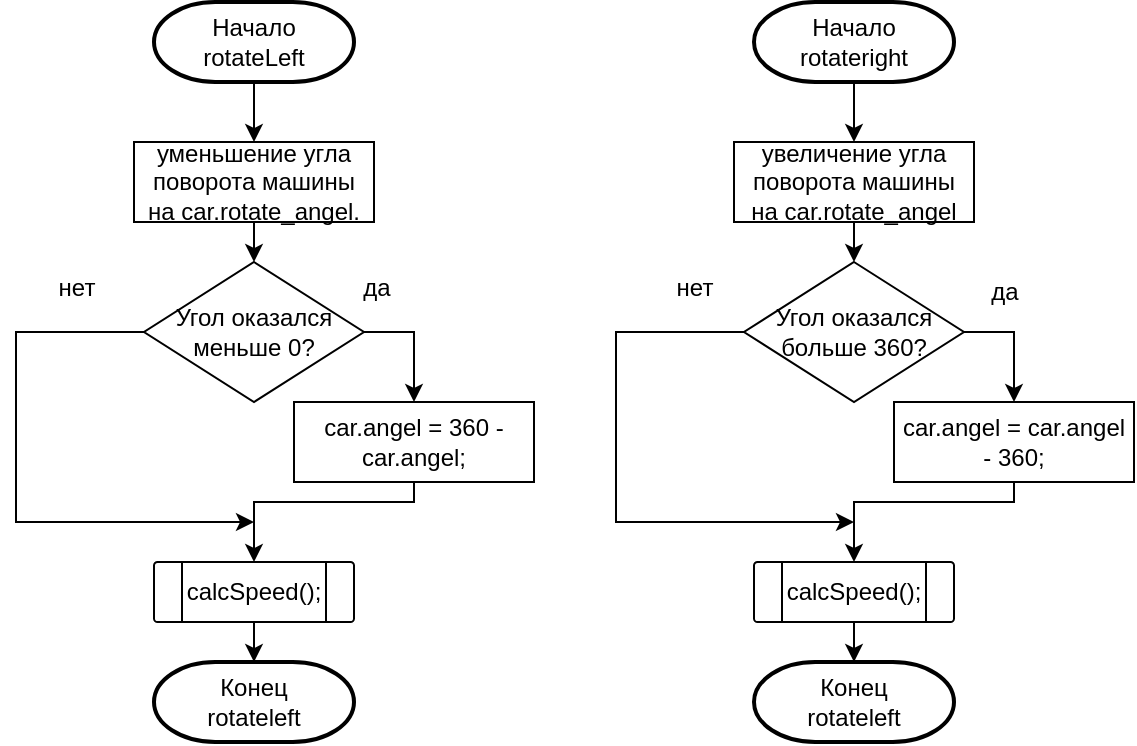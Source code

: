 <mxfile version="22.1.13" type="device">
  <diagram name="Страница — 1" id="Tw352as4noVGVlc6z3au">
    <mxGraphModel dx="1050" dy="522" grid="1" gridSize="10" guides="1" tooltips="1" connect="1" arrows="1" fold="1" page="1" pageScale="1" pageWidth="827" pageHeight="1169" math="0" shadow="0">
      <root>
        <mxCell id="0" />
        <mxCell id="1" parent="0" />
        <mxCell id="CwbjklTr63x836lTTLuU-12" style="edgeStyle=orthogonalEdgeStyle;rounded=0;orthogonalLoop=1;jettySize=auto;html=1;entryX=0.5;entryY=0;entryDx=0;entryDy=0;" edge="1" parent="1" source="CwbjklTr63x836lTTLuU-2" target="CwbjklTr63x836lTTLuU-8">
          <mxGeometry relative="1" as="geometry" />
        </mxCell>
        <mxCell id="CwbjklTr63x836lTTLuU-2" value="Начало&lt;br&gt;rotateLeft" style="strokeWidth=2;html=1;shape=mxgraph.flowchart.terminator;whiteSpace=wrap;" vertex="1" parent="1">
          <mxGeometry x="129" y="20" width="100" height="40" as="geometry" />
        </mxCell>
        <mxCell id="CwbjklTr63x836lTTLuU-3" value="Конец&lt;br&gt;rotateleft" style="strokeWidth=2;html=1;shape=mxgraph.flowchart.terminator;whiteSpace=wrap;" vertex="1" parent="1">
          <mxGeometry x="129" y="350" width="100" height="40" as="geometry" />
        </mxCell>
        <mxCell id="CwbjklTr63x836lTTLuU-5" style="edgeStyle=orthogonalEdgeStyle;rounded=0;orthogonalLoop=1;jettySize=auto;html=1;exitX=0.5;exitY=1;exitDx=0;exitDy=0;" edge="1" parent="1">
          <mxGeometry relative="1" as="geometry">
            <mxPoint x="179" y="100" as="sourcePoint" />
            <mxPoint x="179" y="100" as="targetPoint" />
          </mxGeometry>
        </mxCell>
        <mxCell id="CwbjklTr63x836lTTLuU-13" style="edgeStyle=orthogonalEdgeStyle;rounded=0;orthogonalLoop=1;jettySize=auto;html=1;exitX=0.5;exitY=1;exitDx=0;exitDy=0;entryX=0.5;entryY=0;entryDx=0;entryDy=0;" edge="1" parent="1" source="CwbjklTr63x836lTTLuU-8" target="CwbjklTr63x836lTTLuU-10">
          <mxGeometry relative="1" as="geometry" />
        </mxCell>
        <mxCell id="CwbjklTr63x836lTTLuU-8" value="уменьшение угла поворота машины&lt;br&gt;на car.rotate_angel." style="rounded=0;whiteSpace=wrap;html=1;" vertex="1" parent="1">
          <mxGeometry x="119" y="90" width="120" height="40" as="geometry" />
        </mxCell>
        <mxCell id="CwbjklTr63x836lTTLuU-14" style="edgeStyle=orthogonalEdgeStyle;rounded=0;orthogonalLoop=1;jettySize=auto;html=1;exitX=1;exitY=0.5;exitDx=0;exitDy=0;entryX=0.5;entryY=0;entryDx=0;entryDy=0;" edge="1" parent="1" source="CwbjklTr63x836lTTLuU-10" target="CwbjklTr63x836lTTLuU-11">
          <mxGeometry relative="1" as="geometry" />
        </mxCell>
        <mxCell id="CwbjklTr63x836lTTLuU-18" style="edgeStyle=orthogonalEdgeStyle;rounded=0;orthogonalLoop=1;jettySize=auto;html=1;" edge="1" parent="1" source="CwbjklTr63x836lTTLuU-10">
          <mxGeometry relative="1" as="geometry">
            <mxPoint x="179" y="280" as="targetPoint" />
            <Array as="points">
              <mxPoint x="60" y="185" />
            </Array>
          </mxGeometry>
        </mxCell>
        <mxCell id="CwbjklTr63x836lTTLuU-10" value="Угол оказался меньше 0?" style="rhombus;whiteSpace=wrap;html=1;" vertex="1" parent="1">
          <mxGeometry x="124" y="150" width="110" height="70" as="geometry" />
        </mxCell>
        <mxCell id="CwbjklTr63x836lTTLuU-17" style="edgeStyle=orthogonalEdgeStyle;rounded=0;orthogonalLoop=1;jettySize=auto;html=1;entryX=0.5;entryY=0;entryDx=0;entryDy=0;" edge="1" parent="1" source="CwbjklTr63x836lTTLuU-11" target="CwbjklTr63x836lTTLuU-16">
          <mxGeometry relative="1" as="geometry">
            <Array as="points">
              <mxPoint x="259" y="270" />
              <mxPoint x="179" y="270" />
            </Array>
          </mxGeometry>
        </mxCell>
        <mxCell id="CwbjklTr63x836lTTLuU-11" value="car.angel = 360 - car.angel;" style="rounded=0;whiteSpace=wrap;html=1;" vertex="1" parent="1">
          <mxGeometry x="199" y="220" width="120" height="40" as="geometry" />
        </mxCell>
        <mxCell id="CwbjklTr63x836lTTLuU-16" value="calcSpeed();" style="verticalLabelPosition=middle;verticalAlign=middle;html=1;shape=process;whiteSpace=wrap;rounded=1;size=0.14;arcSize=6;labelPosition=center;align=center;" vertex="1" parent="1">
          <mxGeometry x="129" y="300" width="100" height="30" as="geometry" />
        </mxCell>
        <mxCell id="CwbjklTr63x836lTTLuU-20" style="edgeStyle=orthogonalEdgeStyle;rounded=0;orthogonalLoop=1;jettySize=auto;html=1;entryX=0.5;entryY=0;entryDx=0;entryDy=0;entryPerimeter=0;" edge="1" parent="1" source="CwbjklTr63x836lTTLuU-16" target="CwbjklTr63x836lTTLuU-3">
          <mxGeometry relative="1" as="geometry" />
        </mxCell>
        <mxCell id="CwbjklTr63x836lTTLuU-21" style="edgeStyle=orthogonalEdgeStyle;rounded=0;orthogonalLoop=1;jettySize=auto;html=1;entryX=0.5;entryY=0;entryDx=0;entryDy=0;" edge="1" parent="1" source="CwbjklTr63x836lTTLuU-22" target="CwbjklTr63x836lTTLuU-26">
          <mxGeometry relative="1" as="geometry" />
        </mxCell>
        <mxCell id="CwbjklTr63x836lTTLuU-22" value="Начало&lt;br&gt;rotateright" style="strokeWidth=2;html=1;shape=mxgraph.flowchart.terminator;whiteSpace=wrap;" vertex="1" parent="1">
          <mxGeometry x="429" y="20" width="100" height="40" as="geometry" />
        </mxCell>
        <mxCell id="CwbjklTr63x836lTTLuU-23" value="Конец&lt;br&gt;rotateleft" style="strokeWidth=2;html=1;shape=mxgraph.flowchart.terminator;whiteSpace=wrap;" vertex="1" parent="1">
          <mxGeometry x="429" y="350" width="100" height="40" as="geometry" />
        </mxCell>
        <mxCell id="CwbjklTr63x836lTTLuU-24" style="edgeStyle=orthogonalEdgeStyle;rounded=0;orthogonalLoop=1;jettySize=auto;html=1;exitX=0.5;exitY=1;exitDx=0;exitDy=0;" edge="1" parent="1">
          <mxGeometry relative="1" as="geometry">
            <mxPoint x="479" y="100" as="sourcePoint" />
            <mxPoint x="479" y="100" as="targetPoint" />
          </mxGeometry>
        </mxCell>
        <mxCell id="CwbjklTr63x836lTTLuU-25" style="edgeStyle=orthogonalEdgeStyle;rounded=0;orthogonalLoop=1;jettySize=auto;html=1;exitX=0.5;exitY=1;exitDx=0;exitDy=0;entryX=0.5;entryY=0;entryDx=0;entryDy=0;" edge="1" parent="1" source="CwbjklTr63x836lTTLuU-26" target="CwbjklTr63x836lTTLuU-29">
          <mxGeometry relative="1" as="geometry" />
        </mxCell>
        <mxCell id="CwbjklTr63x836lTTLuU-26" value="увеличение угла поворота машины&lt;br&gt;на car.rotate_angel" style="rounded=0;whiteSpace=wrap;html=1;" vertex="1" parent="1">
          <mxGeometry x="419" y="90" width="120" height="40" as="geometry" />
        </mxCell>
        <mxCell id="CwbjklTr63x836lTTLuU-27" style="edgeStyle=orthogonalEdgeStyle;rounded=0;orthogonalLoop=1;jettySize=auto;html=1;exitX=1;exitY=0.5;exitDx=0;exitDy=0;entryX=0.5;entryY=0;entryDx=0;entryDy=0;" edge="1" parent="1" source="CwbjklTr63x836lTTLuU-29" target="CwbjklTr63x836lTTLuU-31">
          <mxGeometry relative="1" as="geometry" />
        </mxCell>
        <mxCell id="CwbjklTr63x836lTTLuU-28" style="edgeStyle=orthogonalEdgeStyle;rounded=0;orthogonalLoop=1;jettySize=auto;html=1;" edge="1" parent="1" source="CwbjklTr63x836lTTLuU-29">
          <mxGeometry relative="1" as="geometry">
            <mxPoint x="479" y="280" as="targetPoint" />
            <Array as="points">
              <mxPoint x="360" y="185" />
            </Array>
          </mxGeometry>
        </mxCell>
        <mxCell id="CwbjklTr63x836lTTLuU-29" value="Угол оказался больше 360?" style="rhombus;whiteSpace=wrap;html=1;" vertex="1" parent="1">
          <mxGeometry x="424" y="150" width="110" height="70" as="geometry" />
        </mxCell>
        <mxCell id="CwbjklTr63x836lTTLuU-30" style="edgeStyle=orthogonalEdgeStyle;rounded=0;orthogonalLoop=1;jettySize=auto;html=1;entryX=0.5;entryY=0;entryDx=0;entryDy=0;" edge="1" parent="1" source="CwbjklTr63x836lTTLuU-31" target="CwbjklTr63x836lTTLuU-32">
          <mxGeometry relative="1" as="geometry">
            <Array as="points">
              <mxPoint x="559" y="270" />
              <mxPoint x="479" y="270" />
            </Array>
          </mxGeometry>
        </mxCell>
        <mxCell id="CwbjklTr63x836lTTLuU-31" value="car.angel = car.angel - 360;" style="rounded=0;whiteSpace=wrap;html=1;" vertex="1" parent="1">
          <mxGeometry x="499" y="220" width="120" height="40" as="geometry" />
        </mxCell>
        <mxCell id="CwbjklTr63x836lTTLuU-32" value="calcSpeed();" style="verticalLabelPosition=middle;verticalAlign=middle;html=1;shape=process;whiteSpace=wrap;rounded=1;size=0.14;arcSize=6;labelPosition=center;align=center;" vertex="1" parent="1">
          <mxGeometry x="429" y="300" width="100" height="30" as="geometry" />
        </mxCell>
        <mxCell id="CwbjklTr63x836lTTLuU-33" style="edgeStyle=orthogonalEdgeStyle;rounded=0;orthogonalLoop=1;jettySize=auto;html=1;entryX=0.5;entryY=0;entryDx=0;entryDy=0;entryPerimeter=0;" edge="1" parent="1" source="CwbjklTr63x836lTTLuU-32" target="CwbjklTr63x836lTTLuU-23">
          <mxGeometry relative="1" as="geometry" />
        </mxCell>
        <mxCell id="CwbjklTr63x836lTTLuU-34" value="да" style="text;html=1;align=center;verticalAlign=middle;resizable=0;points=[];autosize=1;strokeColor=none;fillColor=none;" vertex="1" parent="1">
          <mxGeometry x="220" y="148" width="40" height="30" as="geometry" />
        </mxCell>
        <mxCell id="CwbjklTr63x836lTTLuU-35" value="нет" style="text;html=1;align=center;verticalAlign=middle;resizable=0;points=[];autosize=1;strokeColor=none;fillColor=none;" vertex="1" parent="1">
          <mxGeometry x="70" y="148" width="40" height="30" as="geometry" />
        </mxCell>
        <mxCell id="CwbjklTr63x836lTTLuU-36" value="да" style="text;html=1;align=center;verticalAlign=middle;resizable=0;points=[];autosize=1;strokeColor=none;fillColor=none;" vertex="1" parent="1">
          <mxGeometry x="534" y="150" width="40" height="30" as="geometry" />
        </mxCell>
        <mxCell id="CwbjklTr63x836lTTLuU-37" value="нет" style="text;html=1;align=center;verticalAlign=middle;resizable=0;points=[];autosize=1;strokeColor=none;fillColor=none;" vertex="1" parent="1">
          <mxGeometry x="379" y="148" width="40" height="30" as="geometry" />
        </mxCell>
      </root>
    </mxGraphModel>
  </diagram>
</mxfile>
